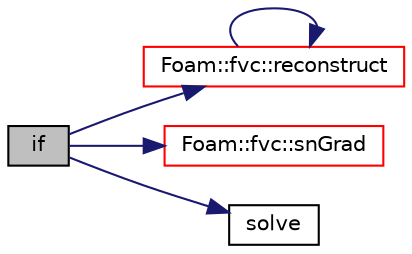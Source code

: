 digraph "if"
{
  bgcolor="transparent";
  edge [fontname="Helvetica",fontsize="10",labelfontname="Helvetica",labelfontsize="10"];
  node [fontname="Helvetica",fontsize="10",shape=record];
  rankdir="LR";
  Node1 [label="if",height=0.2,width=0.4,color="black", fillcolor="grey75", style="filled", fontcolor="black"];
  Node1 -> Node2 [color="midnightblue",fontsize="10",style="solid",fontname="Helvetica"];
  Node2 [label="Foam::fvc::reconstruct",height=0.2,width=0.4,color="red",URL="$a10992.html#ad8a6471328adb4cddcc0d4cedfa39ca2"];
  Node2 -> Node2 [color="midnightblue",fontsize="10",style="solid",fontname="Helvetica"];
  Node1 -> Node3 [color="midnightblue",fontsize="10",style="solid",fontname="Helvetica"];
  Node3 [label="Foam::fvc::snGrad",height=0.2,width=0.4,color="red",URL="$a10992.html#a15da734ee906cb52cf17937ab84c41a0"];
  Node1 -> Node4 [color="midnightblue",fontsize="10",style="solid",fontname="Helvetica"];
  Node4 [label="solve",height=0.2,width=0.4,color="black",URL="$a03101.html#a93f31b5949948976c8eafb225ca3e504"];
}
